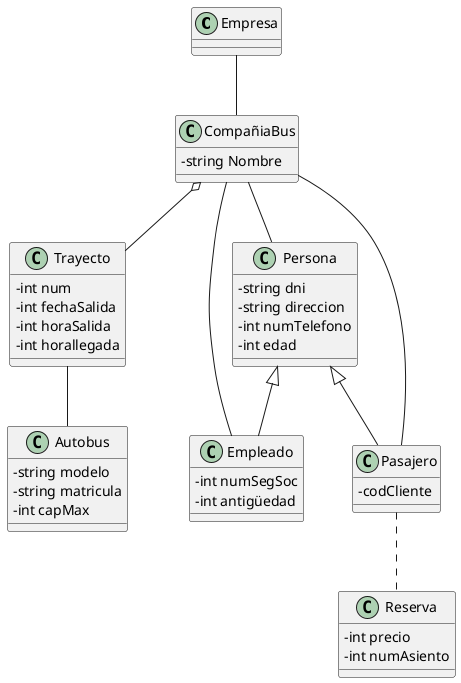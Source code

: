 @startuml Ejercicio1
skinparam classAttributeIconSize 0
'Clases
class Empresa

class CompañiaBus
{
    -string Nombre
}
class Trayecto
{
    -int num
    -int fechaSalida
    -int horaSalida
    -int horallegada
}
class Autobus
{
    -string modelo
    -string matricula
    -int capMax
}
class Persona
{
    -string dni
    -string direccion
    -int numTelefono
    -int edad
}
class Empleado
{
    -int numSegSoc
    -int antigüedad
}
class Pasajero
{
    -codCliente
}
class Reserva
{
    -int precio
    -int numAsiento
}
'Relaciones
Empresa -- CompañiaBus
CompañiaBus o--Trayecto
CompañiaBus -- Persona
CompañiaBus -- Empleado
CompañiaBus -- Pasajero
Trayecto -- Autobus
Persona <|-- Empleado
Persona <|-- Pasajero
Pasajero .. Reserva
@enduml